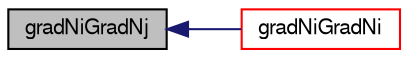digraph "gradNiGradNj"
{
  bgcolor="transparent";
  edge [fontname="FreeSans",fontsize="10",labelfontname="FreeSans",labelfontsize="10"];
  node [fontname="FreeSans",fontsize="10",shape=record];
  rankdir="LR";
  Node631 [label="gradNiGradNj",height=0.2,width=0.4,color="black", fillcolor="grey75", style="filled", fontcolor="black"];
  Node631 -> Node632 [dir="back",color="midnightblue",fontsize="10",style="solid",fontname="FreeSans"];
  Node632 [label="gradNiGradNi",height=0.2,width=0.4,color="red",URL="$a27586.html#a1f7f1d6cd59e200d3b32a3af88bd9ac1"];
}
